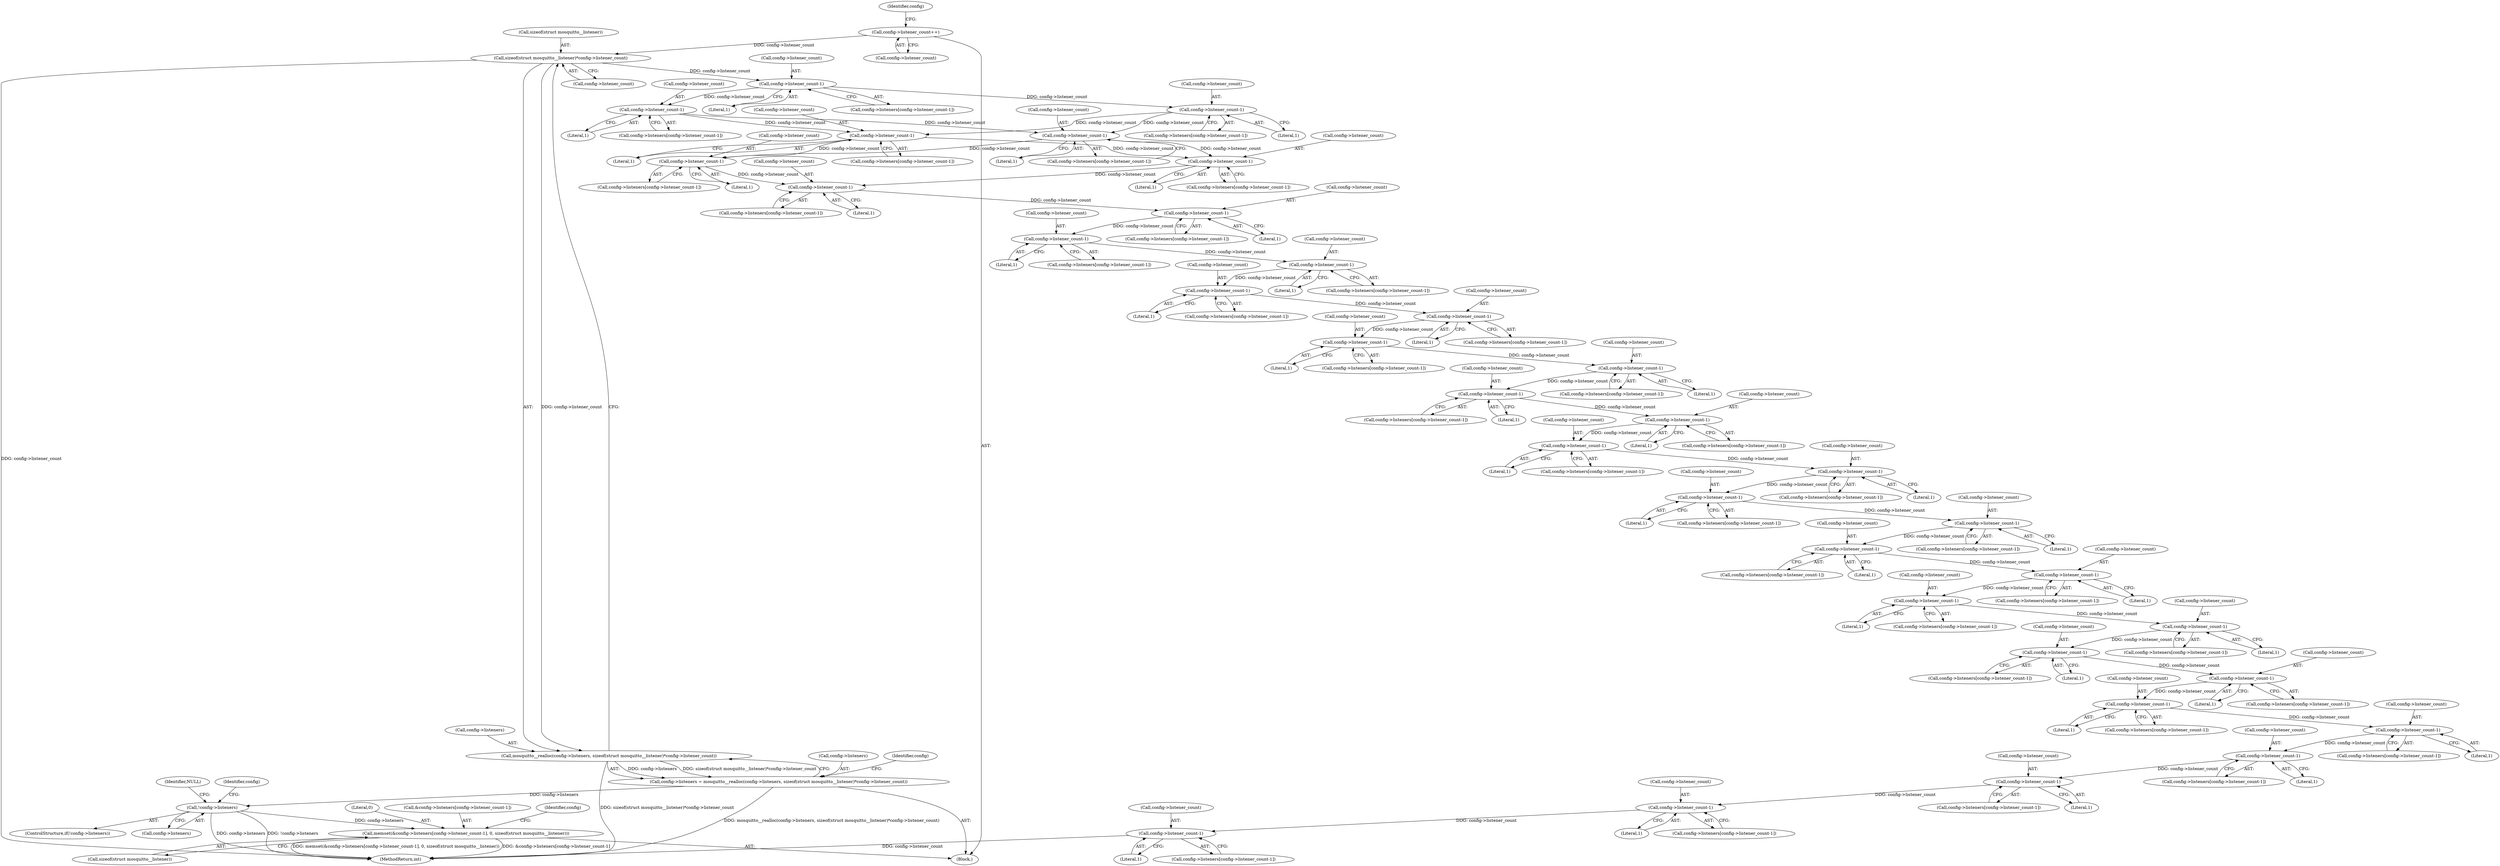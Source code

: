digraph "0_mosquitto_9097577b49b7fdcf45d30975976dd93808ccc0c4@API" {
"1000334" [label="(Call,sizeof(struct mosquitto__listener)*config->listener_count)"];
"1000322" [label="(Call,config->listener_count++)"];
"1000330" [label="(Call,mosquitto__realloc(config->listeners, sizeof(struct mosquitto__listener)*config->listener_count))"];
"1000326" [label="(Call,config->listeners = mosquitto__realloc(config->listeners, sizeof(struct mosquitto__listener)*config->listener_count))"];
"1000341" [label="(Call,!config->listeners)"];
"1000352" [label="(Call,memset(&config->listeners[config->listener_count-1], 0, sizeof(struct mosquitto__listener)))"];
"1000358" [label="(Call,config->listener_count-1)"];
"1000379" [label="(Call,config->listener_count-1)"];
"1000418" [label="(Call,config->listener_count-1)"];
"1000457" [label="(Call,config->listener_count-1)"];
"1000489" [label="(Call,config->listener_count-1)"];
"1000506" [label="(Call,config->listener_count-1)"];
"1000523" [label="(Call,config->listener_count-1)"];
"1000540" [label="(Call,config->listener_count-1)"];
"1000553" [label="(Call,config->listener_count-1)"];
"1000566" [label="(Call,config->listener_count-1)"];
"1000579" [label="(Call,config->listener_count-1)"];
"1000592" [label="(Call,config->listener_count-1)"];
"1000609" [label="(Call,config->listener_count-1)"];
"1000626" [label="(Call,config->listener_count-1)"];
"1000643" [label="(Call,config->listener_count-1)"];
"1000660" [label="(Call,config->listener_count-1)"];
"1000677" [label="(Call,config->listener_count-1)"];
"1000694" [label="(Call,config->listener_count-1)"];
"1000711" [label="(Call,config->listener_count-1)"];
"1000728" [label="(Call,config->listener_count-1)"];
"1000745" [label="(Call,config->listener_count-1)"];
"1000758" [label="(Call,config->listener_count-1)"];
"1000775" [label="(Call,config->listener_count-1)"];
"1000792" [label="(Call,config->listener_count-1)"];
"1000810" [label="(Call,config->listener_count-1)"];
"1000831" [label="(Call,config->listener_count-1)"];
"1000852" [label="(Call,config->listener_count-1)"];
"1000873" [label="(Call,config->listener_count-1)"];
"1000894" [label="(Call,config->listener_count-1)"];
"1000915" [label="(Call,config->listener_count-1)"];
"1000476" [label="(Call,config->listener_count-1)"];
"1000437" [label="(Call,config->listener_count-1)"];
"1000398" [label="(Call,config->listener_count-1)"];
"1000334" [label="(Call,sizeof(struct mosquitto__listener)*config->listener_count)"];
"1000811" [label="(Call,config->listener_count)"];
"1000354" [label="(Call,config->listeners[config->listener_count-1])"];
"1000810" [label="(Call,config->listener_count-1)"];
"1000566" [label="(Call,config->listener_count-1)"];
"1000363" [label="(Literal,0)"];
"1000330" [label="(Call,mosquitto__realloc(config->listeners, sizeof(struct mosquitto__listener)*config->listener_count))"];
"1000570" [label="(Literal,1)"];
"1000549" [label="(Call,config->listeners[config->listener_count-1])"];
"1000613" [label="(Literal,1)"];
"1000472" [label="(Call,config->listeners[config->listener_count-1])"];
"1000422" [label="(Literal,1)"];
"1000754" [label="(Call,config->listeners[config->listener_count-1])"];
"1000759" [label="(Call,config->listener_count)"];
"1000541" [label="(Call,config->listener_count)"];
"1000331" [label="(Call,config->listeners)"];
"1000458" [label="(Call,config->listener_count)"];
"1000394" [label="(Call,config->listeners[config->listener_count-1])"];
"1000340" [label="(ControlStructure,if(!config->listeners))"];
"1000342" [label="(Call,config->listeners)"];
"1000746" [label="(Call,config->listener_count)"];
"1000364" [label="(Call,sizeof(struct mosquitto__listener))"];
"1000831" [label="(Call,config->listener_count-1)"];
"1000644" [label="(Call,config->listener_count)"];
"1000567" [label="(Call,config->listener_count)"];
"1000605" [label="(Call,config->listeners[config->listener_count-1])"];
"1000328" [label="(Identifier,config)"];
"1000610" [label="(Call,config->listener_count)"];
"1000544" [label="(Literal,1)"];
"1000690" [label="(Call,config->listeners[config->listener_count-1])"];
"1000335" [label="(Call,sizeof(struct mosquitto__listener))"];
"1000519" [label="(Call,config->listeners[config->listener_count-1])"];
"1000477" [label="(Call,config->listener_count)"];
"1000502" [label="(Call,config->listeners[config->listener_count-1])"];
"1000579" [label="(Call,config->listener_count-1)"];
"1000762" [label="(Literal,1)"];
"1000661" [label="(Call,config->listener_count)"];
"1000848" [label="(Call,config->listeners[config->listener_count-1])"];
"1000510" [label="(Literal,1)"];
"1000779" [label="(Literal,1)"];
"1000916" [label="(Call,config->listener_count)"];
"1000673" [label="(Call,config->listeners[config->listener_count-1])"];
"1000375" [label="(Call,config->listeners[config->listener_count-1])"];
"1000712" [label="(Call,config->listener_count)"];
"1000729" [label="(Call,config->listener_count)"];
"1000627" [label="(Call,config->listener_count)"];
"1000745" [label="(Call,config->listener_count-1)"];
"1000711" [label="(Call,config->listener_count-1)"];
"1000557" [label="(Literal,1)"];
"1000639" [label="(Call,config->listeners[config->listener_count-1])"];
"1000575" [label="(Call,config->listeners[config->listener_count-1])"];
"1000489" [label="(Call,config->listener_count-1)"];
"1000827" [label="(Call,config->listeners[config->listener_count-1])"];
"1000341" [label="(Call,!config->listeners)"];
"1000678" [label="(Call,config->listener_count)"];
"1000724" [label="(Call,config->listeners[config->listener_count-1])"];
"1000593" [label="(Call,config->listener_count)"];
"1000792" [label="(Call,config->listener_count-1)"];
"1000352" [label="(Call,memset(&config->listeners[config->listener_count-1], 0, sizeof(struct mosquitto__listener)))"];
"1000536" [label="(Call,config->listeners[config->listener_count-1])"];
"1000695" [label="(Call,config->listener_count)"];
"1000507" [label="(Call,config->listener_count)"];
"1000771" [label="(Call,config->listeners[config->listener_count-1])"];
"1000775" [label="(Call,config->listener_count-1)"];
"1000337" [label="(Call,config->listener_count)"];
"1000327" [label="(Call,config->listeners)"];
"1000438" [label="(Call,config->listener_count)"];
"1000694" [label="(Call,config->listener_count-1)"];
"1000656" [label="(Call,config->listeners[config->listener_count-1])"];
"1000856" [label="(Literal,1)"];
"1000457" [label="(Call,config->listener_count-1)"];
"1000554" [label="(Call,config->listener_count)"];
"1000323" [label="(Call,config->listener_count)"];
"1000583" [label="(Literal,1)"];
"1000353" [label="(Call,&config->listeners[config->listener_count-1])"];
"1000553" [label="(Call,config->listener_count-1)"];
"1000588" [label="(Call,config->listeners[config->listener_count-1])"];
"1000832" [label="(Call,config->listener_count)"];
"1000853" [label="(Call,config->listener_count)"];
"1000698" [label="(Literal,1)"];
"1000660" [label="(Call,config->listener_count-1)"];
"1000873" [label="(Call,config->listener_count-1)"];
"1000793" [label="(Call,config->listener_count)"];
"1000630" [label="(Literal,1)"];
"1000835" [label="(Literal,1)"];
"1000741" [label="(Call,config->listeners[config->listener_count-1])"];
"1000347" [label="(Identifier,NULL)"];
"1000493" [label="(Literal,1)"];
"1000383" [label="(Literal,1)"];
"1000356" [label="(Identifier,config)"];
"1000898" [label="(Literal,1)"];
"1000715" [label="(Literal,1)"];
"1000626" [label="(Call,config->listener_count-1)"];
"1000580" [label="(Call,config->listener_count)"];
"1000326" [label="(Call,config->listeners = mosquitto__realloc(config->listeners, sizeof(struct mosquitto__listener)*config->listener_count))"];
"1000758" [label="(Call,config->listener_count-1)"];
"1000414" [label="(Call,config->listeners[config->listener_count-1])"];
"1000433" [label="(Call,config->listeners[config->listener_count-1])"];
"1000437" [label="(Call,config->listener_count-1)"];
"1000562" [label="(Call,config->listeners[config->listener_count-1])"];
"1000664" [label="(Literal,1)"];
"1000380" [label="(Call,config->listener_count)"];
"1000796" [label="(Literal,1)"];
"1000506" [label="(Call,config->listener_count-1)"];
"1000476" [label="(Call,config->listener_count-1)"];
"1000490" [label="(Call,config->listener_count)"];
"1000852" [label="(Call,config->listener_count-1)"];
"1000776" [label="(Call,config->listener_count)"];
"1000399" [label="(Call,config->listener_count)"];
"1000480" [label="(Literal,1)"];
"1000369" [label="(Identifier,config)"];
"1000609" [label="(Call,config->listener_count-1)"];
"1000894" [label="(Call,config->listener_count-1)"];
"1000321" [label="(Block,)"];
"1000681" [label="(Literal,1)"];
"1000877" [label="(Literal,1)"];
"1000869" [label="(Call,config->listeners[config->listener_count-1])"];
"1000895" [label="(Call,config->listener_count)"];
"1000622" [label="(Call,config->listeners[config->listener_count-1])"];
"1000359" [label="(Call,config->listener_count)"];
"1000527" [label="(Literal,1)"];
"1000749" [label="(Literal,1)"];
"1000874" [label="(Call,config->listener_count)"];
"1000596" [label="(Literal,1)"];
"1000647" [label="(Literal,1)"];
"1000485" [label="(Call,config->listeners[config->listener_count-1])"];
"1000953" [label="(MethodReturn,int)"];
"1000728" [label="(Call,config->listener_count-1)"];
"1000911" [label="(Call,config->listeners[config->listener_count-1])"];
"1000523" [label="(Call,config->listener_count-1)"];
"1000806" [label="(Call,config->listeners[config->listener_count-1])"];
"1000788" [label="(Call,config->listeners[config->listener_count-1])"];
"1000643" [label="(Call,config->listener_count-1)"];
"1000398" [label="(Call,config->listener_count-1)"];
"1000814" [label="(Literal,1)"];
"1000540" [label="(Call,config->listener_count-1)"];
"1000732" [label="(Literal,1)"];
"1000524" [label="(Call,config->listener_count)"];
"1000461" [label="(Literal,1)"];
"1000677" [label="(Call,config->listener_count-1)"];
"1000453" [label="(Call,config->listeners[config->listener_count-1])"];
"1000419" [label="(Call,config->listener_count)"];
"1000915" [label="(Call,config->listener_count-1)"];
"1000322" [label="(Call,config->listener_count++)"];
"1000592" [label="(Call,config->listener_count-1)"];
"1000890" [label="(Call,config->listeners[config->listener_count-1])"];
"1000343" [label="(Identifier,config)"];
"1000402" [label="(Literal,1)"];
"1000707" [label="(Call,config->listeners[config->listener_count-1])"];
"1000919" [label="(Literal,1)"];
"1000379" [label="(Call,config->listener_count-1)"];
"1000418" [label="(Call,config->listener_count-1)"];
"1000362" [label="(Literal,1)"];
"1000358" [label="(Call,config->listener_count-1)"];
"1000441" [label="(Literal,1)"];
"1000334" -> "1000330"  [label="AST: "];
"1000334" -> "1000337"  [label="CFG: "];
"1000335" -> "1000334"  [label="AST: "];
"1000337" -> "1000334"  [label="AST: "];
"1000330" -> "1000334"  [label="CFG: "];
"1000334" -> "1000953"  [label="DDG: config->listener_count"];
"1000334" -> "1000330"  [label="DDG: config->listener_count"];
"1000322" -> "1000334"  [label="DDG: config->listener_count"];
"1000334" -> "1000358"  [label="DDG: config->listener_count"];
"1000322" -> "1000321"  [label="AST: "];
"1000322" -> "1000323"  [label="CFG: "];
"1000323" -> "1000322"  [label="AST: "];
"1000328" -> "1000322"  [label="CFG: "];
"1000330" -> "1000326"  [label="AST: "];
"1000331" -> "1000330"  [label="AST: "];
"1000326" -> "1000330"  [label="CFG: "];
"1000330" -> "1000953"  [label="DDG: sizeof(struct mosquitto__listener)*config->listener_count"];
"1000330" -> "1000326"  [label="DDG: config->listeners"];
"1000330" -> "1000326"  [label="DDG: sizeof(struct mosquitto__listener)*config->listener_count"];
"1000326" -> "1000321"  [label="AST: "];
"1000327" -> "1000326"  [label="AST: "];
"1000343" -> "1000326"  [label="CFG: "];
"1000326" -> "1000953"  [label="DDG: mosquitto__realloc(config->listeners, sizeof(struct mosquitto__listener)*config->listener_count)"];
"1000326" -> "1000341"  [label="DDG: config->listeners"];
"1000341" -> "1000340"  [label="AST: "];
"1000341" -> "1000342"  [label="CFG: "];
"1000342" -> "1000341"  [label="AST: "];
"1000347" -> "1000341"  [label="CFG: "];
"1000356" -> "1000341"  [label="CFG: "];
"1000341" -> "1000953"  [label="DDG: config->listeners"];
"1000341" -> "1000953"  [label="DDG: !config->listeners"];
"1000341" -> "1000352"  [label="DDG: config->listeners"];
"1000352" -> "1000321"  [label="AST: "];
"1000352" -> "1000364"  [label="CFG: "];
"1000353" -> "1000352"  [label="AST: "];
"1000363" -> "1000352"  [label="AST: "];
"1000364" -> "1000352"  [label="AST: "];
"1000369" -> "1000352"  [label="CFG: "];
"1000352" -> "1000953"  [label="DDG: &config->listeners[config->listener_count-1]"];
"1000352" -> "1000953"  [label="DDG: memset(&config->listeners[config->listener_count-1], 0, sizeof(struct mosquitto__listener))"];
"1000358" -> "1000354"  [label="AST: "];
"1000358" -> "1000362"  [label="CFG: "];
"1000359" -> "1000358"  [label="AST: "];
"1000362" -> "1000358"  [label="AST: "];
"1000354" -> "1000358"  [label="CFG: "];
"1000358" -> "1000379"  [label="DDG: config->listener_count"];
"1000358" -> "1000398"  [label="DDG: config->listener_count"];
"1000379" -> "1000375"  [label="AST: "];
"1000379" -> "1000383"  [label="CFG: "];
"1000380" -> "1000379"  [label="AST: "];
"1000383" -> "1000379"  [label="AST: "];
"1000375" -> "1000379"  [label="CFG: "];
"1000379" -> "1000418"  [label="DDG: config->listener_count"];
"1000379" -> "1000437"  [label="DDG: config->listener_count"];
"1000418" -> "1000414"  [label="AST: "];
"1000418" -> "1000422"  [label="CFG: "];
"1000419" -> "1000418"  [label="AST: "];
"1000422" -> "1000418"  [label="AST: "];
"1000414" -> "1000418"  [label="CFG: "];
"1000398" -> "1000418"  [label="DDG: config->listener_count"];
"1000418" -> "1000457"  [label="DDG: config->listener_count"];
"1000418" -> "1000476"  [label="DDG: config->listener_count"];
"1000457" -> "1000453"  [label="AST: "];
"1000457" -> "1000461"  [label="CFG: "];
"1000458" -> "1000457"  [label="AST: "];
"1000461" -> "1000457"  [label="AST: "];
"1000453" -> "1000457"  [label="CFG: "];
"1000437" -> "1000457"  [label="DDG: config->listener_count"];
"1000457" -> "1000489"  [label="DDG: config->listener_count"];
"1000489" -> "1000485"  [label="AST: "];
"1000489" -> "1000493"  [label="CFG: "];
"1000490" -> "1000489"  [label="AST: "];
"1000493" -> "1000489"  [label="AST: "];
"1000485" -> "1000489"  [label="CFG: "];
"1000476" -> "1000489"  [label="DDG: config->listener_count"];
"1000489" -> "1000506"  [label="DDG: config->listener_count"];
"1000506" -> "1000502"  [label="AST: "];
"1000506" -> "1000510"  [label="CFG: "];
"1000507" -> "1000506"  [label="AST: "];
"1000510" -> "1000506"  [label="AST: "];
"1000502" -> "1000506"  [label="CFG: "];
"1000506" -> "1000523"  [label="DDG: config->listener_count"];
"1000523" -> "1000519"  [label="AST: "];
"1000523" -> "1000527"  [label="CFG: "];
"1000524" -> "1000523"  [label="AST: "];
"1000527" -> "1000523"  [label="AST: "];
"1000519" -> "1000523"  [label="CFG: "];
"1000523" -> "1000540"  [label="DDG: config->listener_count"];
"1000540" -> "1000536"  [label="AST: "];
"1000540" -> "1000544"  [label="CFG: "];
"1000541" -> "1000540"  [label="AST: "];
"1000544" -> "1000540"  [label="AST: "];
"1000536" -> "1000540"  [label="CFG: "];
"1000540" -> "1000553"  [label="DDG: config->listener_count"];
"1000553" -> "1000549"  [label="AST: "];
"1000553" -> "1000557"  [label="CFG: "];
"1000554" -> "1000553"  [label="AST: "];
"1000557" -> "1000553"  [label="AST: "];
"1000549" -> "1000553"  [label="CFG: "];
"1000553" -> "1000566"  [label="DDG: config->listener_count"];
"1000566" -> "1000562"  [label="AST: "];
"1000566" -> "1000570"  [label="CFG: "];
"1000567" -> "1000566"  [label="AST: "];
"1000570" -> "1000566"  [label="AST: "];
"1000562" -> "1000566"  [label="CFG: "];
"1000566" -> "1000579"  [label="DDG: config->listener_count"];
"1000579" -> "1000575"  [label="AST: "];
"1000579" -> "1000583"  [label="CFG: "];
"1000580" -> "1000579"  [label="AST: "];
"1000583" -> "1000579"  [label="AST: "];
"1000575" -> "1000579"  [label="CFG: "];
"1000579" -> "1000592"  [label="DDG: config->listener_count"];
"1000592" -> "1000588"  [label="AST: "];
"1000592" -> "1000596"  [label="CFG: "];
"1000593" -> "1000592"  [label="AST: "];
"1000596" -> "1000592"  [label="AST: "];
"1000588" -> "1000592"  [label="CFG: "];
"1000592" -> "1000609"  [label="DDG: config->listener_count"];
"1000609" -> "1000605"  [label="AST: "];
"1000609" -> "1000613"  [label="CFG: "];
"1000610" -> "1000609"  [label="AST: "];
"1000613" -> "1000609"  [label="AST: "];
"1000605" -> "1000609"  [label="CFG: "];
"1000609" -> "1000626"  [label="DDG: config->listener_count"];
"1000626" -> "1000622"  [label="AST: "];
"1000626" -> "1000630"  [label="CFG: "];
"1000627" -> "1000626"  [label="AST: "];
"1000630" -> "1000626"  [label="AST: "];
"1000622" -> "1000626"  [label="CFG: "];
"1000626" -> "1000643"  [label="DDG: config->listener_count"];
"1000643" -> "1000639"  [label="AST: "];
"1000643" -> "1000647"  [label="CFG: "];
"1000644" -> "1000643"  [label="AST: "];
"1000647" -> "1000643"  [label="AST: "];
"1000639" -> "1000643"  [label="CFG: "];
"1000643" -> "1000660"  [label="DDG: config->listener_count"];
"1000660" -> "1000656"  [label="AST: "];
"1000660" -> "1000664"  [label="CFG: "];
"1000661" -> "1000660"  [label="AST: "];
"1000664" -> "1000660"  [label="AST: "];
"1000656" -> "1000660"  [label="CFG: "];
"1000660" -> "1000677"  [label="DDG: config->listener_count"];
"1000677" -> "1000673"  [label="AST: "];
"1000677" -> "1000681"  [label="CFG: "];
"1000678" -> "1000677"  [label="AST: "];
"1000681" -> "1000677"  [label="AST: "];
"1000673" -> "1000677"  [label="CFG: "];
"1000677" -> "1000694"  [label="DDG: config->listener_count"];
"1000694" -> "1000690"  [label="AST: "];
"1000694" -> "1000698"  [label="CFG: "];
"1000695" -> "1000694"  [label="AST: "];
"1000698" -> "1000694"  [label="AST: "];
"1000690" -> "1000694"  [label="CFG: "];
"1000694" -> "1000711"  [label="DDG: config->listener_count"];
"1000711" -> "1000707"  [label="AST: "];
"1000711" -> "1000715"  [label="CFG: "];
"1000712" -> "1000711"  [label="AST: "];
"1000715" -> "1000711"  [label="AST: "];
"1000707" -> "1000711"  [label="CFG: "];
"1000711" -> "1000728"  [label="DDG: config->listener_count"];
"1000728" -> "1000724"  [label="AST: "];
"1000728" -> "1000732"  [label="CFG: "];
"1000729" -> "1000728"  [label="AST: "];
"1000732" -> "1000728"  [label="AST: "];
"1000724" -> "1000728"  [label="CFG: "];
"1000728" -> "1000745"  [label="DDG: config->listener_count"];
"1000745" -> "1000741"  [label="AST: "];
"1000745" -> "1000749"  [label="CFG: "];
"1000746" -> "1000745"  [label="AST: "];
"1000749" -> "1000745"  [label="AST: "];
"1000741" -> "1000745"  [label="CFG: "];
"1000745" -> "1000758"  [label="DDG: config->listener_count"];
"1000758" -> "1000754"  [label="AST: "];
"1000758" -> "1000762"  [label="CFG: "];
"1000759" -> "1000758"  [label="AST: "];
"1000762" -> "1000758"  [label="AST: "];
"1000754" -> "1000758"  [label="CFG: "];
"1000758" -> "1000775"  [label="DDG: config->listener_count"];
"1000775" -> "1000771"  [label="AST: "];
"1000775" -> "1000779"  [label="CFG: "];
"1000776" -> "1000775"  [label="AST: "];
"1000779" -> "1000775"  [label="AST: "];
"1000771" -> "1000775"  [label="CFG: "];
"1000775" -> "1000792"  [label="DDG: config->listener_count"];
"1000792" -> "1000788"  [label="AST: "];
"1000792" -> "1000796"  [label="CFG: "];
"1000793" -> "1000792"  [label="AST: "];
"1000796" -> "1000792"  [label="AST: "];
"1000788" -> "1000792"  [label="CFG: "];
"1000792" -> "1000810"  [label="DDG: config->listener_count"];
"1000810" -> "1000806"  [label="AST: "];
"1000810" -> "1000814"  [label="CFG: "];
"1000811" -> "1000810"  [label="AST: "];
"1000814" -> "1000810"  [label="AST: "];
"1000806" -> "1000810"  [label="CFG: "];
"1000810" -> "1000831"  [label="DDG: config->listener_count"];
"1000831" -> "1000827"  [label="AST: "];
"1000831" -> "1000835"  [label="CFG: "];
"1000832" -> "1000831"  [label="AST: "];
"1000835" -> "1000831"  [label="AST: "];
"1000827" -> "1000831"  [label="CFG: "];
"1000831" -> "1000852"  [label="DDG: config->listener_count"];
"1000852" -> "1000848"  [label="AST: "];
"1000852" -> "1000856"  [label="CFG: "];
"1000853" -> "1000852"  [label="AST: "];
"1000856" -> "1000852"  [label="AST: "];
"1000848" -> "1000852"  [label="CFG: "];
"1000852" -> "1000873"  [label="DDG: config->listener_count"];
"1000873" -> "1000869"  [label="AST: "];
"1000873" -> "1000877"  [label="CFG: "];
"1000874" -> "1000873"  [label="AST: "];
"1000877" -> "1000873"  [label="AST: "];
"1000869" -> "1000873"  [label="CFG: "];
"1000873" -> "1000894"  [label="DDG: config->listener_count"];
"1000894" -> "1000890"  [label="AST: "];
"1000894" -> "1000898"  [label="CFG: "];
"1000895" -> "1000894"  [label="AST: "];
"1000898" -> "1000894"  [label="AST: "];
"1000890" -> "1000894"  [label="CFG: "];
"1000894" -> "1000915"  [label="DDG: config->listener_count"];
"1000915" -> "1000911"  [label="AST: "];
"1000915" -> "1000919"  [label="CFG: "];
"1000916" -> "1000915"  [label="AST: "];
"1000919" -> "1000915"  [label="AST: "];
"1000911" -> "1000915"  [label="CFG: "];
"1000915" -> "1000953"  [label="DDG: config->listener_count"];
"1000476" -> "1000472"  [label="AST: "];
"1000476" -> "1000480"  [label="CFG: "];
"1000477" -> "1000476"  [label="AST: "];
"1000480" -> "1000476"  [label="AST: "];
"1000472" -> "1000476"  [label="CFG: "];
"1000437" -> "1000476"  [label="DDG: config->listener_count"];
"1000437" -> "1000433"  [label="AST: "];
"1000437" -> "1000441"  [label="CFG: "];
"1000438" -> "1000437"  [label="AST: "];
"1000441" -> "1000437"  [label="AST: "];
"1000433" -> "1000437"  [label="CFG: "];
"1000398" -> "1000437"  [label="DDG: config->listener_count"];
"1000398" -> "1000394"  [label="AST: "];
"1000398" -> "1000402"  [label="CFG: "];
"1000399" -> "1000398"  [label="AST: "];
"1000402" -> "1000398"  [label="AST: "];
"1000394" -> "1000398"  [label="CFG: "];
}
